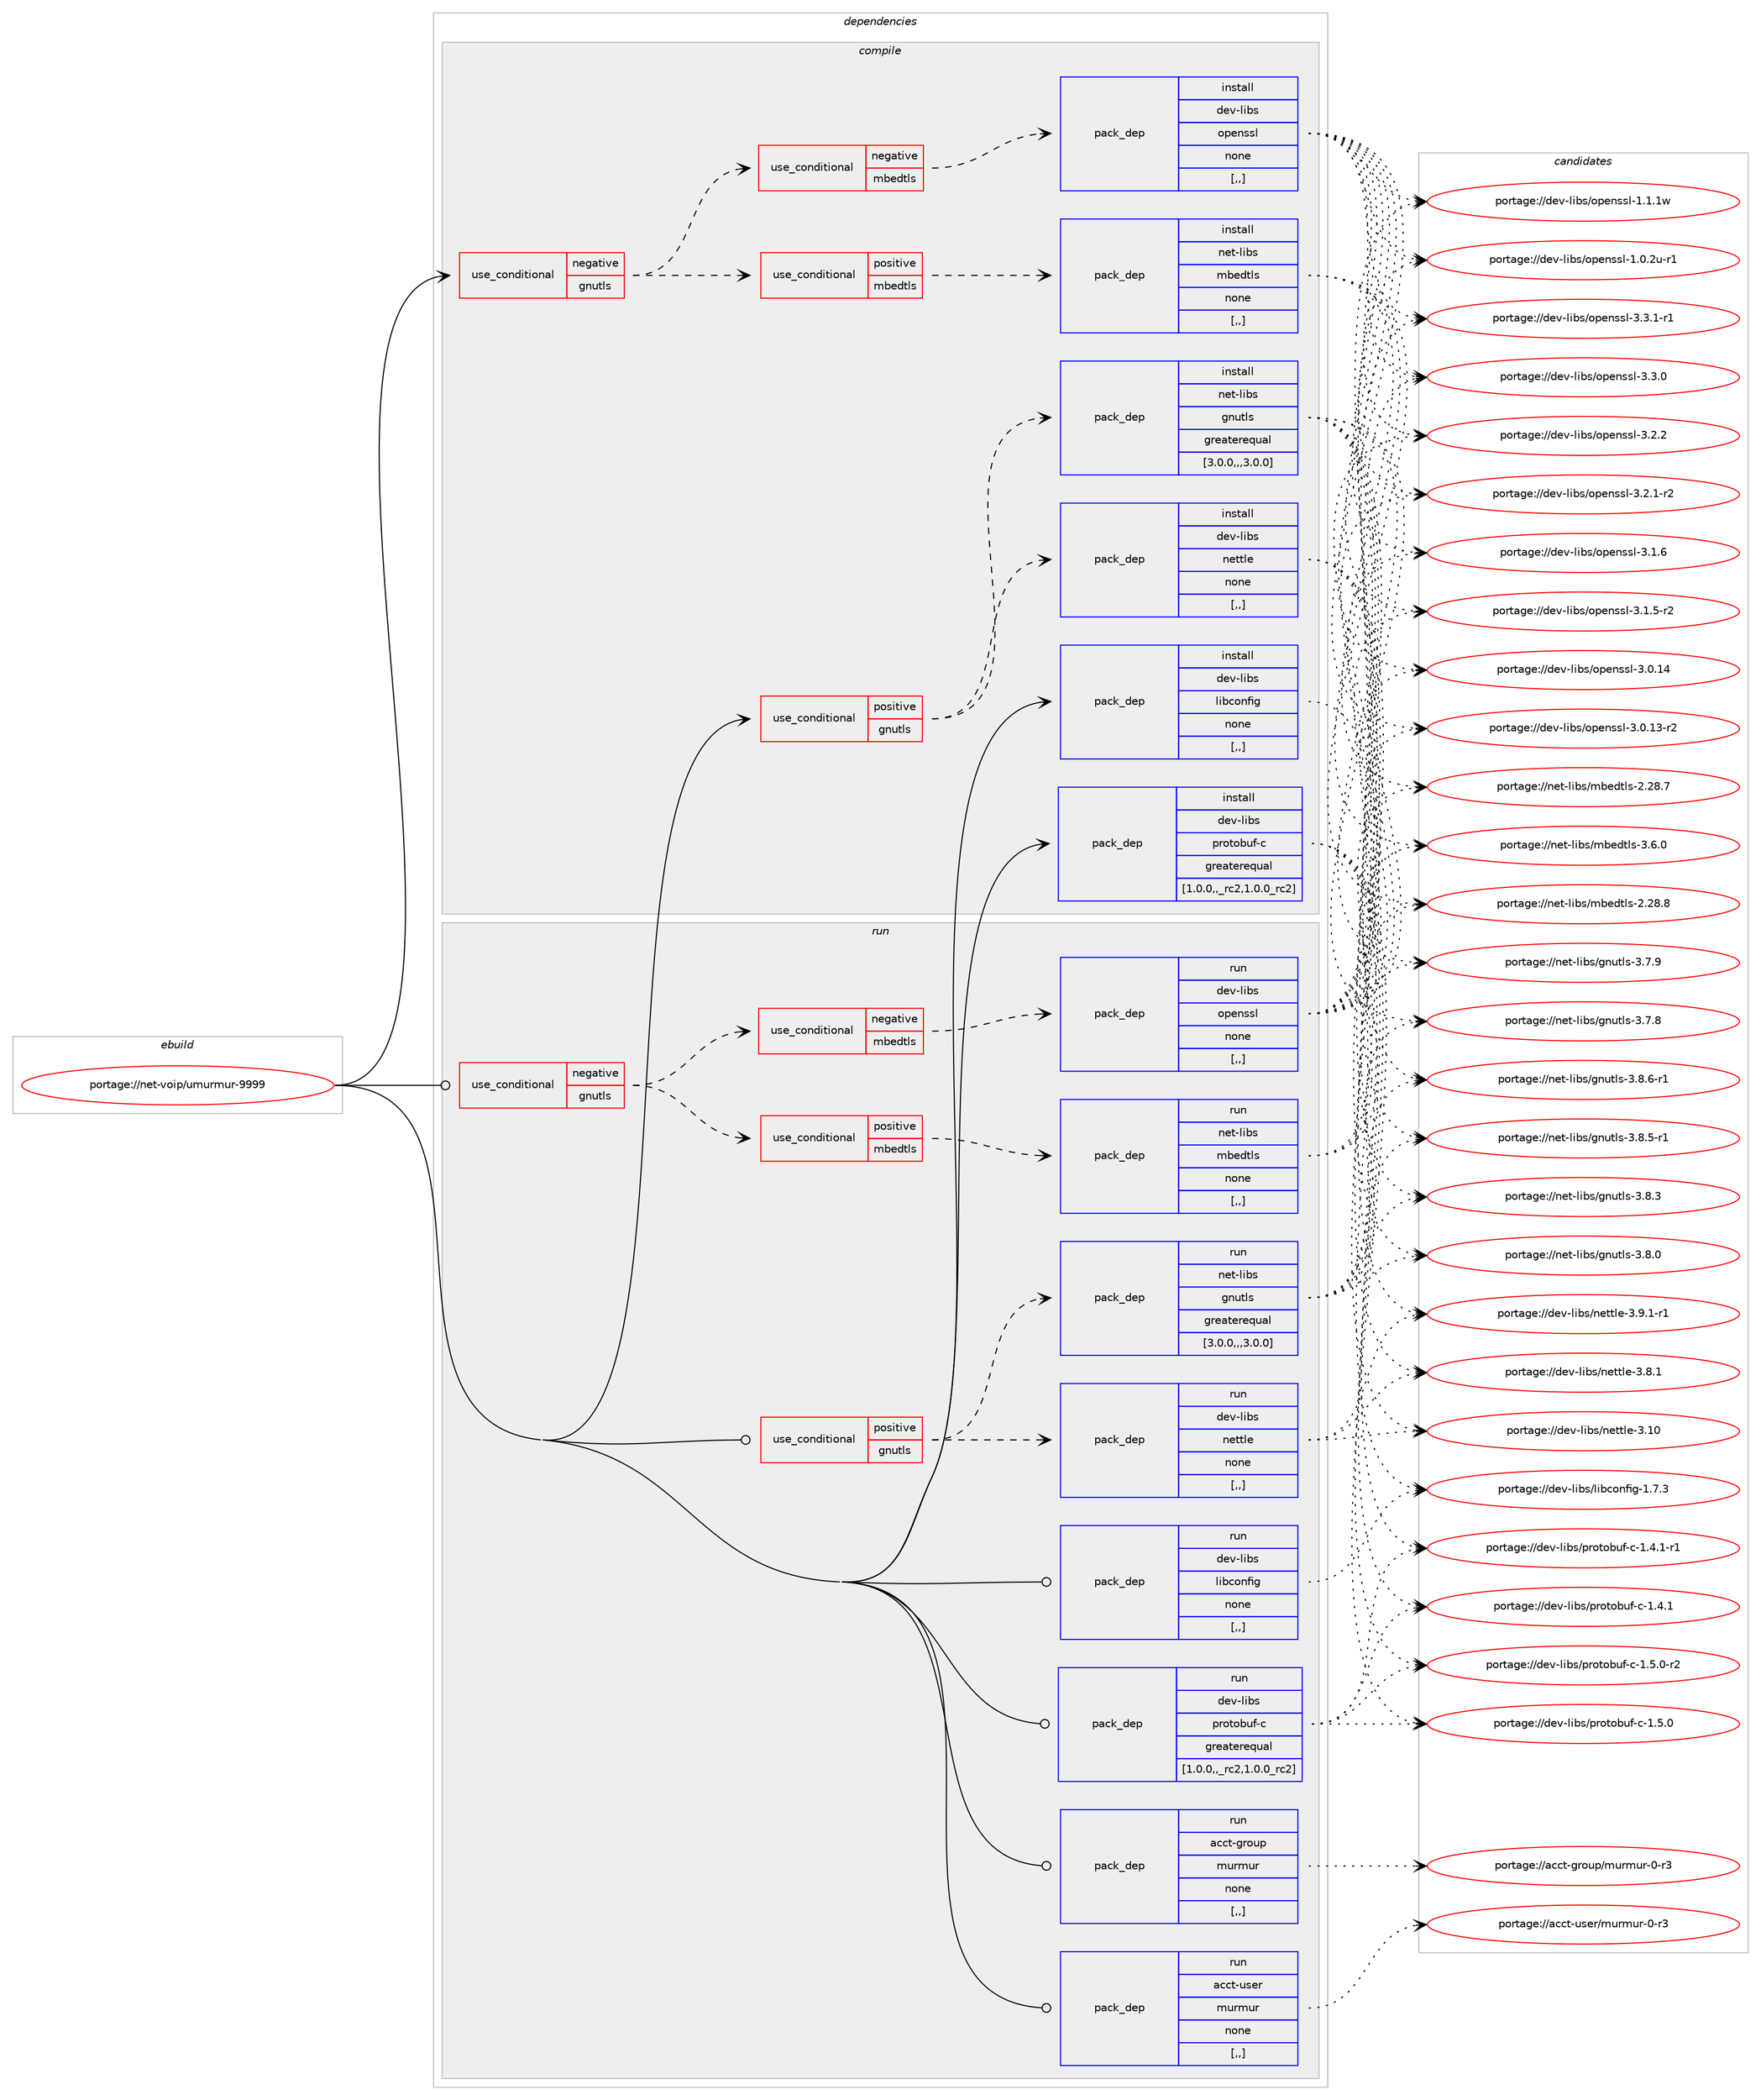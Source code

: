 digraph prolog {

# *************
# Graph options
# *************

newrank=true;
concentrate=true;
compound=true;
graph [rankdir=LR,fontname=Helvetica,fontsize=10,ranksep=1.5];#, ranksep=2.5, nodesep=0.2];
edge  [arrowhead=vee];
node  [fontname=Helvetica,fontsize=10];

# **********
# The ebuild
# **********

subgraph cluster_leftcol {
color=gray;
label=<<i>ebuild</i>>;
id [label="portage://net-voip/umurmur-9999", color=red, width=4, href="../net-voip/umurmur-9999.svg"];
}

# ****************
# The dependencies
# ****************

subgraph cluster_midcol {
color=gray;
label=<<i>dependencies</i>>;
subgraph cluster_compile {
fillcolor="#eeeeee";
style=filled;
label=<<i>compile</i>>;
subgraph cond101870 {
dependency385371 [label=<<TABLE BORDER="0" CELLBORDER="1" CELLSPACING="0" CELLPADDING="4"><TR><TD ROWSPAN="3" CELLPADDING="10">use_conditional</TD></TR><TR><TD>negative</TD></TR><TR><TD>gnutls</TD></TR></TABLE>>, shape=none, color=red];
subgraph cond101871 {
dependency385372 [label=<<TABLE BORDER="0" CELLBORDER="1" CELLSPACING="0" CELLPADDING="4"><TR><TD ROWSPAN="3" CELLPADDING="10">use_conditional</TD></TR><TR><TD>positive</TD></TR><TR><TD>mbedtls</TD></TR></TABLE>>, shape=none, color=red];
subgraph pack280731 {
dependency385373 [label=<<TABLE BORDER="0" CELLBORDER="1" CELLSPACING="0" CELLPADDING="4" WIDTH="220"><TR><TD ROWSPAN="6" CELLPADDING="30">pack_dep</TD></TR><TR><TD WIDTH="110">install</TD></TR><TR><TD>net-libs</TD></TR><TR><TD>mbedtls</TD></TR><TR><TD>none</TD></TR><TR><TD>[,,]</TD></TR></TABLE>>, shape=none, color=blue];
}
dependency385372:e -> dependency385373:w [weight=20,style="dashed",arrowhead="vee"];
}
dependency385371:e -> dependency385372:w [weight=20,style="dashed",arrowhead="vee"];
subgraph cond101872 {
dependency385374 [label=<<TABLE BORDER="0" CELLBORDER="1" CELLSPACING="0" CELLPADDING="4"><TR><TD ROWSPAN="3" CELLPADDING="10">use_conditional</TD></TR><TR><TD>negative</TD></TR><TR><TD>mbedtls</TD></TR></TABLE>>, shape=none, color=red];
subgraph pack280732 {
dependency385375 [label=<<TABLE BORDER="0" CELLBORDER="1" CELLSPACING="0" CELLPADDING="4" WIDTH="220"><TR><TD ROWSPAN="6" CELLPADDING="30">pack_dep</TD></TR><TR><TD WIDTH="110">install</TD></TR><TR><TD>dev-libs</TD></TR><TR><TD>openssl</TD></TR><TR><TD>none</TD></TR><TR><TD>[,,]</TD></TR></TABLE>>, shape=none, color=blue];
}
dependency385374:e -> dependency385375:w [weight=20,style="dashed",arrowhead="vee"];
}
dependency385371:e -> dependency385374:w [weight=20,style="dashed",arrowhead="vee"];
}
id:e -> dependency385371:w [weight=20,style="solid",arrowhead="vee"];
subgraph cond101873 {
dependency385376 [label=<<TABLE BORDER="0" CELLBORDER="1" CELLSPACING="0" CELLPADDING="4"><TR><TD ROWSPAN="3" CELLPADDING="10">use_conditional</TD></TR><TR><TD>positive</TD></TR><TR><TD>gnutls</TD></TR></TABLE>>, shape=none, color=red];
subgraph pack280733 {
dependency385377 [label=<<TABLE BORDER="0" CELLBORDER="1" CELLSPACING="0" CELLPADDING="4" WIDTH="220"><TR><TD ROWSPAN="6" CELLPADDING="30">pack_dep</TD></TR><TR><TD WIDTH="110">install</TD></TR><TR><TD>dev-libs</TD></TR><TR><TD>nettle</TD></TR><TR><TD>none</TD></TR><TR><TD>[,,]</TD></TR></TABLE>>, shape=none, color=blue];
}
dependency385376:e -> dependency385377:w [weight=20,style="dashed",arrowhead="vee"];
subgraph pack280734 {
dependency385378 [label=<<TABLE BORDER="0" CELLBORDER="1" CELLSPACING="0" CELLPADDING="4" WIDTH="220"><TR><TD ROWSPAN="6" CELLPADDING="30">pack_dep</TD></TR><TR><TD WIDTH="110">install</TD></TR><TR><TD>net-libs</TD></TR><TR><TD>gnutls</TD></TR><TR><TD>greaterequal</TD></TR><TR><TD>[3.0.0,,,3.0.0]</TD></TR></TABLE>>, shape=none, color=blue];
}
dependency385376:e -> dependency385378:w [weight=20,style="dashed",arrowhead="vee"];
}
id:e -> dependency385376:w [weight=20,style="solid",arrowhead="vee"];
subgraph pack280735 {
dependency385379 [label=<<TABLE BORDER="0" CELLBORDER="1" CELLSPACING="0" CELLPADDING="4" WIDTH="220"><TR><TD ROWSPAN="6" CELLPADDING="30">pack_dep</TD></TR><TR><TD WIDTH="110">install</TD></TR><TR><TD>dev-libs</TD></TR><TR><TD>libconfig</TD></TR><TR><TD>none</TD></TR><TR><TD>[,,]</TD></TR></TABLE>>, shape=none, color=blue];
}
id:e -> dependency385379:w [weight=20,style="solid",arrowhead="vee"];
subgraph pack280736 {
dependency385380 [label=<<TABLE BORDER="0" CELLBORDER="1" CELLSPACING="0" CELLPADDING="4" WIDTH="220"><TR><TD ROWSPAN="6" CELLPADDING="30">pack_dep</TD></TR><TR><TD WIDTH="110">install</TD></TR><TR><TD>dev-libs</TD></TR><TR><TD>protobuf-c</TD></TR><TR><TD>greaterequal</TD></TR><TR><TD>[1.0.0,,_rc2,1.0.0_rc2]</TD></TR></TABLE>>, shape=none, color=blue];
}
id:e -> dependency385380:w [weight=20,style="solid",arrowhead="vee"];
}
subgraph cluster_compileandrun {
fillcolor="#eeeeee";
style=filled;
label=<<i>compile and run</i>>;
}
subgraph cluster_run {
fillcolor="#eeeeee";
style=filled;
label=<<i>run</i>>;
subgraph cond101874 {
dependency385381 [label=<<TABLE BORDER="0" CELLBORDER="1" CELLSPACING="0" CELLPADDING="4"><TR><TD ROWSPAN="3" CELLPADDING="10">use_conditional</TD></TR><TR><TD>negative</TD></TR><TR><TD>gnutls</TD></TR></TABLE>>, shape=none, color=red];
subgraph cond101875 {
dependency385382 [label=<<TABLE BORDER="0" CELLBORDER="1" CELLSPACING="0" CELLPADDING="4"><TR><TD ROWSPAN="3" CELLPADDING="10">use_conditional</TD></TR><TR><TD>positive</TD></TR><TR><TD>mbedtls</TD></TR></TABLE>>, shape=none, color=red];
subgraph pack280737 {
dependency385383 [label=<<TABLE BORDER="0" CELLBORDER="1" CELLSPACING="0" CELLPADDING="4" WIDTH="220"><TR><TD ROWSPAN="6" CELLPADDING="30">pack_dep</TD></TR><TR><TD WIDTH="110">run</TD></TR><TR><TD>net-libs</TD></TR><TR><TD>mbedtls</TD></TR><TR><TD>none</TD></TR><TR><TD>[,,]</TD></TR></TABLE>>, shape=none, color=blue];
}
dependency385382:e -> dependency385383:w [weight=20,style="dashed",arrowhead="vee"];
}
dependency385381:e -> dependency385382:w [weight=20,style="dashed",arrowhead="vee"];
subgraph cond101876 {
dependency385384 [label=<<TABLE BORDER="0" CELLBORDER="1" CELLSPACING="0" CELLPADDING="4"><TR><TD ROWSPAN="3" CELLPADDING="10">use_conditional</TD></TR><TR><TD>negative</TD></TR><TR><TD>mbedtls</TD></TR></TABLE>>, shape=none, color=red];
subgraph pack280738 {
dependency385385 [label=<<TABLE BORDER="0" CELLBORDER="1" CELLSPACING="0" CELLPADDING="4" WIDTH="220"><TR><TD ROWSPAN="6" CELLPADDING="30">pack_dep</TD></TR><TR><TD WIDTH="110">run</TD></TR><TR><TD>dev-libs</TD></TR><TR><TD>openssl</TD></TR><TR><TD>none</TD></TR><TR><TD>[,,]</TD></TR></TABLE>>, shape=none, color=blue];
}
dependency385384:e -> dependency385385:w [weight=20,style="dashed",arrowhead="vee"];
}
dependency385381:e -> dependency385384:w [weight=20,style="dashed",arrowhead="vee"];
}
id:e -> dependency385381:w [weight=20,style="solid",arrowhead="odot"];
subgraph cond101877 {
dependency385386 [label=<<TABLE BORDER="0" CELLBORDER="1" CELLSPACING="0" CELLPADDING="4"><TR><TD ROWSPAN="3" CELLPADDING="10">use_conditional</TD></TR><TR><TD>positive</TD></TR><TR><TD>gnutls</TD></TR></TABLE>>, shape=none, color=red];
subgraph pack280739 {
dependency385387 [label=<<TABLE BORDER="0" CELLBORDER="1" CELLSPACING="0" CELLPADDING="4" WIDTH="220"><TR><TD ROWSPAN="6" CELLPADDING="30">pack_dep</TD></TR><TR><TD WIDTH="110">run</TD></TR><TR><TD>dev-libs</TD></TR><TR><TD>nettle</TD></TR><TR><TD>none</TD></TR><TR><TD>[,,]</TD></TR></TABLE>>, shape=none, color=blue];
}
dependency385386:e -> dependency385387:w [weight=20,style="dashed",arrowhead="vee"];
subgraph pack280740 {
dependency385388 [label=<<TABLE BORDER="0" CELLBORDER="1" CELLSPACING="0" CELLPADDING="4" WIDTH="220"><TR><TD ROWSPAN="6" CELLPADDING="30">pack_dep</TD></TR><TR><TD WIDTH="110">run</TD></TR><TR><TD>net-libs</TD></TR><TR><TD>gnutls</TD></TR><TR><TD>greaterequal</TD></TR><TR><TD>[3.0.0,,,3.0.0]</TD></TR></TABLE>>, shape=none, color=blue];
}
dependency385386:e -> dependency385388:w [weight=20,style="dashed",arrowhead="vee"];
}
id:e -> dependency385386:w [weight=20,style="solid",arrowhead="odot"];
subgraph pack280741 {
dependency385389 [label=<<TABLE BORDER="0" CELLBORDER="1" CELLSPACING="0" CELLPADDING="4" WIDTH="220"><TR><TD ROWSPAN="6" CELLPADDING="30">pack_dep</TD></TR><TR><TD WIDTH="110">run</TD></TR><TR><TD>acct-group</TD></TR><TR><TD>murmur</TD></TR><TR><TD>none</TD></TR><TR><TD>[,,]</TD></TR></TABLE>>, shape=none, color=blue];
}
id:e -> dependency385389:w [weight=20,style="solid",arrowhead="odot"];
subgraph pack280742 {
dependency385390 [label=<<TABLE BORDER="0" CELLBORDER="1" CELLSPACING="0" CELLPADDING="4" WIDTH="220"><TR><TD ROWSPAN="6" CELLPADDING="30">pack_dep</TD></TR><TR><TD WIDTH="110">run</TD></TR><TR><TD>acct-user</TD></TR><TR><TD>murmur</TD></TR><TR><TD>none</TD></TR><TR><TD>[,,]</TD></TR></TABLE>>, shape=none, color=blue];
}
id:e -> dependency385390:w [weight=20,style="solid",arrowhead="odot"];
subgraph pack280743 {
dependency385391 [label=<<TABLE BORDER="0" CELLBORDER="1" CELLSPACING="0" CELLPADDING="4" WIDTH="220"><TR><TD ROWSPAN="6" CELLPADDING="30">pack_dep</TD></TR><TR><TD WIDTH="110">run</TD></TR><TR><TD>dev-libs</TD></TR><TR><TD>libconfig</TD></TR><TR><TD>none</TD></TR><TR><TD>[,,]</TD></TR></TABLE>>, shape=none, color=blue];
}
id:e -> dependency385391:w [weight=20,style="solid",arrowhead="odot"];
subgraph pack280744 {
dependency385392 [label=<<TABLE BORDER="0" CELLBORDER="1" CELLSPACING="0" CELLPADDING="4" WIDTH="220"><TR><TD ROWSPAN="6" CELLPADDING="30">pack_dep</TD></TR><TR><TD WIDTH="110">run</TD></TR><TR><TD>dev-libs</TD></TR><TR><TD>protobuf-c</TD></TR><TR><TD>greaterequal</TD></TR><TR><TD>[1.0.0,,_rc2,1.0.0_rc2]</TD></TR></TABLE>>, shape=none, color=blue];
}
id:e -> dependency385392:w [weight=20,style="solid",arrowhead="odot"];
}
}

# **************
# The candidates
# **************

subgraph cluster_choices {
rank=same;
color=gray;
label=<<i>candidates</i>>;

subgraph choice280731 {
color=black;
nodesep=1;
choice11010111645108105981154710998101100116108115455146544648 [label="portage://net-libs/mbedtls-3.6.0", color=red, width=4,href="../net-libs/mbedtls-3.6.0.svg"];
choice1101011164510810598115471099810110011610811545504650564656 [label="portage://net-libs/mbedtls-2.28.8", color=red, width=4,href="../net-libs/mbedtls-2.28.8.svg"];
choice1101011164510810598115471099810110011610811545504650564655 [label="portage://net-libs/mbedtls-2.28.7", color=red, width=4,href="../net-libs/mbedtls-2.28.7.svg"];
dependency385373:e -> choice11010111645108105981154710998101100116108115455146544648:w [style=dotted,weight="100"];
dependency385373:e -> choice1101011164510810598115471099810110011610811545504650564656:w [style=dotted,weight="100"];
dependency385373:e -> choice1101011164510810598115471099810110011610811545504650564655:w [style=dotted,weight="100"];
}
subgraph choice280732 {
color=black;
nodesep=1;
choice1001011184510810598115471111121011101151151084551465146494511449 [label="portage://dev-libs/openssl-3.3.1-r1", color=red, width=4,href="../dev-libs/openssl-3.3.1-r1.svg"];
choice100101118451081059811547111112101110115115108455146514648 [label="portage://dev-libs/openssl-3.3.0", color=red, width=4,href="../dev-libs/openssl-3.3.0.svg"];
choice100101118451081059811547111112101110115115108455146504650 [label="portage://dev-libs/openssl-3.2.2", color=red, width=4,href="../dev-libs/openssl-3.2.2.svg"];
choice1001011184510810598115471111121011101151151084551465046494511450 [label="portage://dev-libs/openssl-3.2.1-r2", color=red, width=4,href="../dev-libs/openssl-3.2.1-r2.svg"];
choice100101118451081059811547111112101110115115108455146494654 [label="portage://dev-libs/openssl-3.1.6", color=red, width=4,href="../dev-libs/openssl-3.1.6.svg"];
choice1001011184510810598115471111121011101151151084551464946534511450 [label="portage://dev-libs/openssl-3.1.5-r2", color=red, width=4,href="../dev-libs/openssl-3.1.5-r2.svg"];
choice10010111845108105981154711111210111011511510845514648464952 [label="portage://dev-libs/openssl-3.0.14", color=red, width=4,href="../dev-libs/openssl-3.0.14.svg"];
choice100101118451081059811547111112101110115115108455146484649514511450 [label="portage://dev-libs/openssl-3.0.13-r2", color=red, width=4,href="../dev-libs/openssl-3.0.13-r2.svg"];
choice100101118451081059811547111112101110115115108454946494649119 [label="portage://dev-libs/openssl-1.1.1w", color=red, width=4,href="../dev-libs/openssl-1.1.1w.svg"];
choice1001011184510810598115471111121011101151151084549464846501174511449 [label="portage://dev-libs/openssl-1.0.2u-r1", color=red, width=4,href="../dev-libs/openssl-1.0.2u-r1.svg"];
dependency385375:e -> choice1001011184510810598115471111121011101151151084551465146494511449:w [style=dotted,weight="100"];
dependency385375:e -> choice100101118451081059811547111112101110115115108455146514648:w [style=dotted,weight="100"];
dependency385375:e -> choice100101118451081059811547111112101110115115108455146504650:w [style=dotted,weight="100"];
dependency385375:e -> choice1001011184510810598115471111121011101151151084551465046494511450:w [style=dotted,weight="100"];
dependency385375:e -> choice100101118451081059811547111112101110115115108455146494654:w [style=dotted,weight="100"];
dependency385375:e -> choice1001011184510810598115471111121011101151151084551464946534511450:w [style=dotted,weight="100"];
dependency385375:e -> choice10010111845108105981154711111210111011511510845514648464952:w [style=dotted,weight="100"];
dependency385375:e -> choice100101118451081059811547111112101110115115108455146484649514511450:w [style=dotted,weight="100"];
dependency385375:e -> choice100101118451081059811547111112101110115115108454946494649119:w [style=dotted,weight="100"];
dependency385375:e -> choice1001011184510810598115471111121011101151151084549464846501174511449:w [style=dotted,weight="100"];
}
subgraph choice280733 {
color=black;
nodesep=1;
choice1001011184510810598115471101011161161081014551464948 [label="portage://dev-libs/nettle-3.10", color=red, width=4,href="../dev-libs/nettle-3.10.svg"];
choice1001011184510810598115471101011161161081014551465746494511449 [label="portage://dev-libs/nettle-3.9.1-r1", color=red, width=4,href="../dev-libs/nettle-3.9.1-r1.svg"];
choice100101118451081059811547110101116116108101455146564649 [label="portage://dev-libs/nettle-3.8.1", color=red, width=4,href="../dev-libs/nettle-3.8.1.svg"];
dependency385377:e -> choice1001011184510810598115471101011161161081014551464948:w [style=dotted,weight="100"];
dependency385377:e -> choice1001011184510810598115471101011161161081014551465746494511449:w [style=dotted,weight="100"];
dependency385377:e -> choice100101118451081059811547110101116116108101455146564649:w [style=dotted,weight="100"];
}
subgraph choice280734 {
color=black;
nodesep=1;
choice1101011164510810598115471031101171161081154551465646544511449 [label="portage://net-libs/gnutls-3.8.6-r1", color=red, width=4,href="../net-libs/gnutls-3.8.6-r1.svg"];
choice1101011164510810598115471031101171161081154551465646534511449 [label="portage://net-libs/gnutls-3.8.5-r1", color=red, width=4,href="../net-libs/gnutls-3.8.5-r1.svg"];
choice110101116451081059811547103110117116108115455146564651 [label="portage://net-libs/gnutls-3.8.3", color=red, width=4,href="../net-libs/gnutls-3.8.3.svg"];
choice110101116451081059811547103110117116108115455146564648 [label="portage://net-libs/gnutls-3.8.0", color=red, width=4,href="../net-libs/gnutls-3.8.0.svg"];
choice110101116451081059811547103110117116108115455146554657 [label="portage://net-libs/gnutls-3.7.9", color=red, width=4,href="../net-libs/gnutls-3.7.9.svg"];
choice110101116451081059811547103110117116108115455146554656 [label="portage://net-libs/gnutls-3.7.8", color=red, width=4,href="../net-libs/gnutls-3.7.8.svg"];
dependency385378:e -> choice1101011164510810598115471031101171161081154551465646544511449:w [style=dotted,weight="100"];
dependency385378:e -> choice1101011164510810598115471031101171161081154551465646534511449:w [style=dotted,weight="100"];
dependency385378:e -> choice110101116451081059811547103110117116108115455146564651:w [style=dotted,weight="100"];
dependency385378:e -> choice110101116451081059811547103110117116108115455146564648:w [style=dotted,weight="100"];
dependency385378:e -> choice110101116451081059811547103110117116108115455146554657:w [style=dotted,weight="100"];
dependency385378:e -> choice110101116451081059811547103110117116108115455146554656:w [style=dotted,weight="100"];
}
subgraph choice280735 {
color=black;
nodesep=1;
choice1001011184510810598115471081059899111110102105103454946554651 [label="portage://dev-libs/libconfig-1.7.3", color=red, width=4,href="../dev-libs/libconfig-1.7.3.svg"];
dependency385379:e -> choice1001011184510810598115471081059899111110102105103454946554651:w [style=dotted,weight="100"];
}
subgraph choice280736 {
color=black;
nodesep=1;
choice1001011184510810598115471121141111161119811710245994549465346484511450 [label="portage://dev-libs/protobuf-c-1.5.0-r2", color=red, width=4,href="../dev-libs/protobuf-c-1.5.0-r2.svg"];
choice100101118451081059811547112114111116111981171024599454946534648 [label="portage://dev-libs/protobuf-c-1.5.0", color=red, width=4,href="../dev-libs/protobuf-c-1.5.0.svg"];
choice1001011184510810598115471121141111161119811710245994549465246494511449 [label="portage://dev-libs/protobuf-c-1.4.1-r1", color=red, width=4,href="../dev-libs/protobuf-c-1.4.1-r1.svg"];
choice100101118451081059811547112114111116111981171024599454946524649 [label="portage://dev-libs/protobuf-c-1.4.1", color=red, width=4,href="../dev-libs/protobuf-c-1.4.1.svg"];
dependency385380:e -> choice1001011184510810598115471121141111161119811710245994549465346484511450:w [style=dotted,weight="100"];
dependency385380:e -> choice100101118451081059811547112114111116111981171024599454946534648:w [style=dotted,weight="100"];
dependency385380:e -> choice1001011184510810598115471121141111161119811710245994549465246494511449:w [style=dotted,weight="100"];
dependency385380:e -> choice100101118451081059811547112114111116111981171024599454946524649:w [style=dotted,weight="100"];
}
subgraph choice280737 {
color=black;
nodesep=1;
choice11010111645108105981154710998101100116108115455146544648 [label="portage://net-libs/mbedtls-3.6.0", color=red, width=4,href="../net-libs/mbedtls-3.6.0.svg"];
choice1101011164510810598115471099810110011610811545504650564656 [label="portage://net-libs/mbedtls-2.28.8", color=red, width=4,href="../net-libs/mbedtls-2.28.8.svg"];
choice1101011164510810598115471099810110011610811545504650564655 [label="portage://net-libs/mbedtls-2.28.7", color=red, width=4,href="../net-libs/mbedtls-2.28.7.svg"];
dependency385383:e -> choice11010111645108105981154710998101100116108115455146544648:w [style=dotted,weight="100"];
dependency385383:e -> choice1101011164510810598115471099810110011610811545504650564656:w [style=dotted,weight="100"];
dependency385383:e -> choice1101011164510810598115471099810110011610811545504650564655:w [style=dotted,weight="100"];
}
subgraph choice280738 {
color=black;
nodesep=1;
choice1001011184510810598115471111121011101151151084551465146494511449 [label="portage://dev-libs/openssl-3.3.1-r1", color=red, width=4,href="../dev-libs/openssl-3.3.1-r1.svg"];
choice100101118451081059811547111112101110115115108455146514648 [label="portage://dev-libs/openssl-3.3.0", color=red, width=4,href="../dev-libs/openssl-3.3.0.svg"];
choice100101118451081059811547111112101110115115108455146504650 [label="portage://dev-libs/openssl-3.2.2", color=red, width=4,href="../dev-libs/openssl-3.2.2.svg"];
choice1001011184510810598115471111121011101151151084551465046494511450 [label="portage://dev-libs/openssl-3.2.1-r2", color=red, width=4,href="../dev-libs/openssl-3.2.1-r2.svg"];
choice100101118451081059811547111112101110115115108455146494654 [label="portage://dev-libs/openssl-3.1.6", color=red, width=4,href="../dev-libs/openssl-3.1.6.svg"];
choice1001011184510810598115471111121011101151151084551464946534511450 [label="portage://dev-libs/openssl-3.1.5-r2", color=red, width=4,href="../dev-libs/openssl-3.1.5-r2.svg"];
choice10010111845108105981154711111210111011511510845514648464952 [label="portage://dev-libs/openssl-3.0.14", color=red, width=4,href="../dev-libs/openssl-3.0.14.svg"];
choice100101118451081059811547111112101110115115108455146484649514511450 [label="portage://dev-libs/openssl-3.0.13-r2", color=red, width=4,href="../dev-libs/openssl-3.0.13-r2.svg"];
choice100101118451081059811547111112101110115115108454946494649119 [label="portage://dev-libs/openssl-1.1.1w", color=red, width=4,href="../dev-libs/openssl-1.1.1w.svg"];
choice1001011184510810598115471111121011101151151084549464846501174511449 [label="portage://dev-libs/openssl-1.0.2u-r1", color=red, width=4,href="../dev-libs/openssl-1.0.2u-r1.svg"];
dependency385385:e -> choice1001011184510810598115471111121011101151151084551465146494511449:w [style=dotted,weight="100"];
dependency385385:e -> choice100101118451081059811547111112101110115115108455146514648:w [style=dotted,weight="100"];
dependency385385:e -> choice100101118451081059811547111112101110115115108455146504650:w [style=dotted,weight="100"];
dependency385385:e -> choice1001011184510810598115471111121011101151151084551465046494511450:w [style=dotted,weight="100"];
dependency385385:e -> choice100101118451081059811547111112101110115115108455146494654:w [style=dotted,weight="100"];
dependency385385:e -> choice1001011184510810598115471111121011101151151084551464946534511450:w [style=dotted,weight="100"];
dependency385385:e -> choice10010111845108105981154711111210111011511510845514648464952:w [style=dotted,weight="100"];
dependency385385:e -> choice100101118451081059811547111112101110115115108455146484649514511450:w [style=dotted,weight="100"];
dependency385385:e -> choice100101118451081059811547111112101110115115108454946494649119:w [style=dotted,weight="100"];
dependency385385:e -> choice1001011184510810598115471111121011101151151084549464846501174511449:w [style=dotted,weight="100"];
}
subgraph choice280739 {
color=black;
nodesep=1;
choice1001011184510810598115471101011161161081014551464948 [label="portage://dev-libs/nettle-3.10", color=red, width=4,href="../dev-libs/nettle-3.10.svg"];
choice1001011184510810598115471101011161161081014551465746494511449 [label="portage://dev-libs/nettle-3.9.1-r1", color=red, width=4,href="../dev-libs/nettle-3.9.1-r1.svg"];
choice100101118451081059811547110101116116108101455146564649 [label="portage://dev-libs/nettle-3.8.1", color=red, width=4,href="../dev-libs/nettle-3.8.1.svg"];
dependency385387:e -> choice1001011184510810598115471101011161161081014551464948:w [style=dotted,weight="100"];
dependency385387:e -> choice1001011184510810598115471101011161161081014551465746494511449:w [style=dotted,weight="100"];
dependency385387:e -> choice100101118451081059811547110101116116108101455146564649:w [style=dotted,weight="100"];
}
subgraph choice280740 {
color=black;
nodesep=1;
choice1101011164510810598115471031101171161081154551465646544511449 [label="portage://net-libs/gnutls-3.8.6-r1", color=red, width=4,href="../net-libs/gnutls-3.8.6-r1.svg"];
choice1101011164510810598115471031101171161081154551465646534511449 [label="portage://net-libs/gnutls-3.8.5-r1", color=red, width=4,href="../net-libs/gnutls-3.8.5-r1.svg"];
choice110101116451081059811547103110117116108115455146564651 [label="portage://net-libs/gnutls-3.8.3", color=red, width=4,href="../net-libs/gnutls-3.8.3.svg"];
choice110101116451081059811547103110117116108115455146564648 [label="portage://net-libs/gnutls-3.8.0", color=red, width=4,href="../net-libs/gnutls-3.8.0.svg"];
choice110101116451081059811547103110117116108115455146554657 [label="portage://net-libs/gnutls-3.7.9", color=red, width=4,href="../net-libs/gnutls-3.7.9.svg"];
choice110101116451081059811547103110117116108115455146554656 [label="portage://net-libs/gnutls-3.7.8", color=red, width=4,href="../net-libs/gnutls-3.7.8.svg"];
dependency385388:e -> choice1101011164510810598115471031101171161081154551465646544511449:w [style=dotted,weight="100"];
dependency385388:e -> choice1101011164510810598115471031101171161081154551465646534511449:w [style=dotted,weight="100"];
dependency385388:e -> choice110101116451081059811547103110117116108115455146564651:w [style=dotted,weight="100"];
dependency385388:e -> choice110101116451081059811547103110117116108115455146564648:w [style=dotted,weight="100"];
dependency385388:e -> choice110101116451081059811547103110117116108115455146554657:w [style=dotted,weight="100"];
dependency385388:e -> choice110101116451081059811547103110117116108115455146554656:w [style=dotted,weight="100"];
}
subgraph choice280741 {
color=black;
nodesep=1;
choice979999116451031141111171124710911711410911711445484511451 [label="portage://acct-group/murmur-0-r3", color=red, width=4,href="../acct-group/murmur-0-r3.svg"];
dependency385389:e -> choice979999116451031141111171124710911711410911711445484511451:w [style=dotted,weight="100"];
}
subgraph choice280742 {
color=black;
nodesep=1;
choice979999116451171151011144710911711410911711445484511451 [label="portage://acct-user/murmur-0-r3", color=red, width=4,href="../acct-user/murmur-0-r3.svg"];
dependency385390:e -> choice979999116451171151011144710911711410911711445484511451:w [style=dotted,weight="100"];
}
subgraph choice280743 {
color=black;
nodesep=1;
choice1001011184510810598115471081059899111110102105103454946554651 [label="portage://dev-libs/libconfig-1.7.3", color=red, width=4,href="../dev-libs/libconfig-1.7.3.svg"];
dependency385391:e -> choice1001011184510810598115471081059899111110102105103454946554651:w [style=dotted,weight="100"];
}
subgraph choice280744 {
color=black;
nodesep=1;
choice1001011184510810598115471121141111161119811710245994549465346484511450 [label="portage://dev-libs/protobuf-c-1.5.0-r2", color=red, width=4,href="../dev-libs/protobuf-c-1.5.0-r2.svg"];
choice100101118451081059811547112114111116111981171024599454946534648 [label="portage://dev-libs/protobuf-c-1.5.0", color=red, width=4,href="../dev-libs/protobuf-c-1.5.0.svg"];
choice1001011184510810598115471121141111161119811710245994549465246494511449 [label="portage://dev-libs/protobuf-c-1.4.1-r1", color=red, width=4,href="../dev-libs/protobuf-c-1.4.1-r1.svg"];
choice100101118451081059811547112114111116111981171024599454946524649 [label="portage://dev-libs/protobuf-c-1.4.1", color=red, width=4,href="../dev-libs/protobuf-c-1.4.1.svg"];
dependency385392:e -> choice1001011184510810598115471121141111161119811710245994549465346484511450:w [style=dotted,weight="100"];
dependency385392:e -> choice100101118451081059811547112114111116111981171024599454946534648:w [style=dotted,weight="100"];
dependency385392:e -> choice1001011184510810598115471121141111161119811710245994549465246494511449:w [style=dotted,weight="100"];
dependency385392:e -> choice100101118451081059811547112114111116111981171024599454946524649:w [style=dotted,weight="100"];
}
}

}
